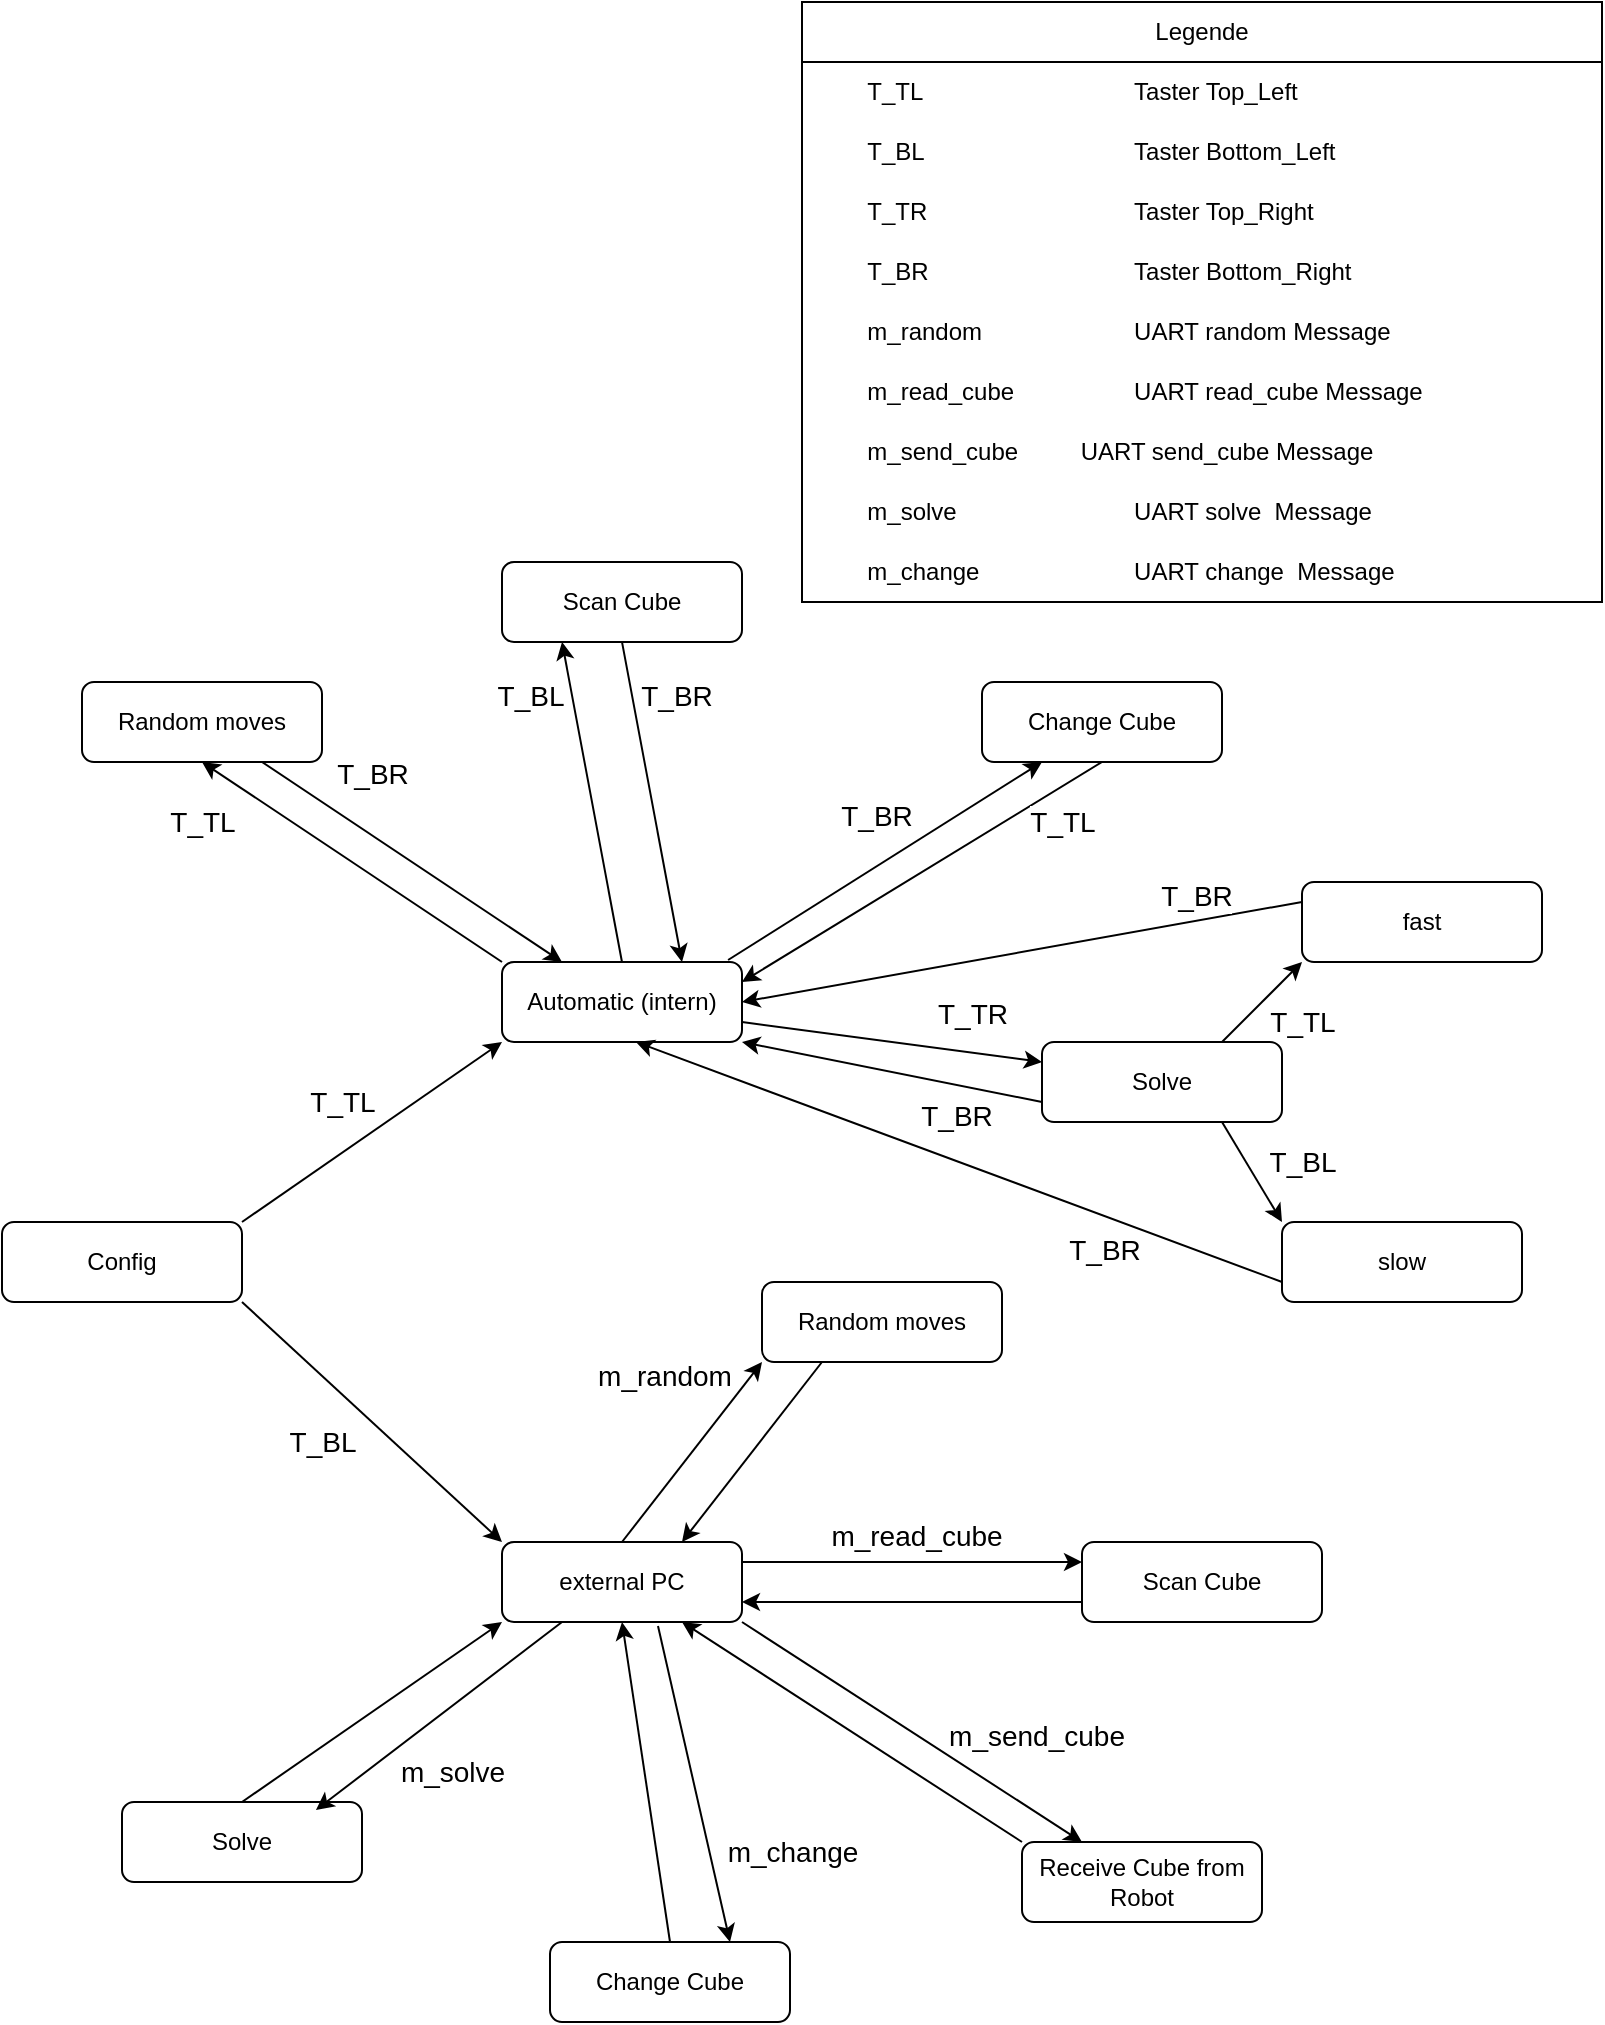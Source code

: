 <mxfile version="26.0.5">
  <diagram id="C5RBs43oDa-KdzZeNtuy" name="Page-1">
    <mxGraphModel dx="1562" dy="817" grid="1" gridSize="10" guides="1" tooltips="1" connect="1" arrows="1" fold="1" page="1" pageScale="1" pageWidth="827" pageHeight="1169" math="0" shadow="0">
      <root>
        <mxCell id="WIyWlLk6GJQsqaUBKTNV-0" />
        <mxCell id="WIyWlLk6GJQsqaUBKTNV-1" parent="WIyWlLk6GJQsqaUBKTNV-0" />
        <mxCell id="WIyWlLk6GJQsqaUBKTNV-3" value="Config" style="rounded=1;whiteSpace=wrap;html=1;fontSize=12;glass=0;strokeWidth=1;shadow=0;" parent="WIyWlLk6GJQsqaUBKTNV-1" vertex="1">
          <mxGeometry x="20" y="610" width="120" height="40" as="geometry" />
        </mxCell>
        <mxCell id="WIyWlLk6GJQsqaUBKTNV-7" value="Scan Cube" style="rounded=1;whiteSpace=wrap;html=1;fontSize=12;glass=0;strokeWidth=1;shadow=0;" parent="WIyWlLk6GJQsqaUBKTNV-1" vertex="1">
          <mxGeometry x="270" y="280" width="120" height="40" as="geometry" />
        </mxCell>
        <mxCell id="WIyWlLk6GJQsqaUBKTNV-11" value="Automatic (intern)" style="rounded=1;whiteSpace=wrap;html=1;fontSize=12;glass=0;strokeWidth=1;shadow=0;" parent="WIyWlLk6GJQsqaUBKTNV-1" vertex="1">
          <mxGeometry x="270" y="480" width="120" height="40" as="geometry" />
        </mxCell>
        <mxCell id="WIyWlLk6GJQsqaUBKTNV-12" value="Random moves" style="rounded=1;whiteSpace=wrap;html=1;fontSize=12;glass=0;strokeWidth=1;shadow=0;" parent="WIyWlLk6GJQsqaUBKTNV-1" vertex="1">
          <mxGeometry x="60" y="340" width="120" height="40" as="geometry" />
        </mxCell>
        <mxCell id="tl7rAXx4WuOvE04T2lpM-1" value="external PC" style="rounded=1;whiteSpace=wrap;html=1;fontSize=12;glass=0;strokeWidth=1;shadow=0;" parent="WIyWlLk6GJQsqaUBKTNV-1" vertex="1">
          <mxGeometry x="270" y="770" width="120" height="40" as="geometry" />
        </mxCell>
        <mxCell id="tl7rAXx4WuOvE04T2lpM-2" value="Solve" style="rounded=1;whiteSpace=wrap;html=1;fontSize=12;glass=0;strokeWidth=1;shadow=0;" parent="WIyWlLk6GJQsqaUBKTNV-1" vertex="1">
          <mxGeometry x="540" y="520" width="120" height="40" as="geometry" />
        </mxCell>
        <mxCell id="tl7rAXx4WuOvE04T2lpM-3" value="Random moves" style="rounded=1;whiteSpace=wrap;html=1;fontSize=12;glass=0;strokeWidth=1;shadow=0;" parent="WIyWlLk6GJQsqaUBKTNV-1" vertex="1">
          <mxGeometry x="400" y="640" width="120" height="40" as="geometry" />
        </mxCell>
        <mxCell id="tl7rAXx4WuOvE04T2lpM-4" value="Scan Cube" style="rounded=1;whiteSpace=wrap;html=1;fontSize=12;glass=0;strokeWidth=1;shadow=0;" parent="WIyWlLk6GJQsqaUBKTNV-1" vertex="1">
          <mxGeometry x="560" y="770" width="120" height="40" as="geometry" />
        </mxCell>
        <mxCell id="tl7rAXx4WuOvE04T2lpM-5" value="Receive Cube from Robot" style="rounded=1;whiteSpace=wrap;html=1;fontSize=12;glass=0;strokeWidth=1;shadow=0;" parent="WIyWlLk6GJQsqaUBKTNV-1" vertex="1">
          <mxGeometry x="530" y="920" width="120" height="40" as="geometry" />
        </mxCell>
        <mxCell id="tl7rAXx4WuOvE04T2lpM-6" value="Solve" style="rounded=1;whiteSpace=wrap;html=1;fontSize=12;glass=0;strokeWidth=1;shadow=0;" parent="WIyWlLk6GJQsqaUBKTNV-1" vertex="1">
          <mxGeometry x="80" y="900" width="120" height="40" as="geometry" />
        </mxCell>
        <mxCell id="tl7rAXx4WuOvE04T2lpM-14" value="" style="endArrow=classic;html=1;rounded=0;exitX=0.75;exitY=1;exitDx=0;exitDy=0;entryX=0;entryY=0;entryDx=0;entryDy=0;" parent="WIyWlLk6GJQsqaUBKTNV-1" target="tl7rAXx4WuOvE04T2lpM-1" edge="1">
          <mxGeometry width="50" height="50" relative="1" as="geometry">
            <mxPoint x="140" y="650" as="sourcePoint" />
            <mxPoint x="330" y="550" as="targetPoint" />
          </mxGeometry>
        </mxCell>
        <mxCell id="tl7rAXx4WuOvE04T2lpM-15" value="" style="endArrow=classic;html=1;rounded=0;exitX=0.75;exitY=0;exitDx=0;exitDy=0;entryX=0;entryY=1;entryDx=0;entryDy=0;" parent="WIyWlLk6GJQsqaUBKTNV-1" target="WIyWlLk6GJQsqaUBKTNV-11" edge="1">
          <mxGeometry width="50" height="50" relative="1" as="geometry">
            <mxPoint x="140" y="610" as="sourcePoint" />
            <mxPoint x="660" y="670" as="targetPoint" />
          </mxGeometry>
        </mxCell>
        <mxCell id="tl7rAXx4WuOvE04T2lpM-16" value="" style="endArrow=classic;html=1;rounded=0;exitX=0.5;exitY=0;exitDx=0;exitDy=0;entryX=0;entryY=1;entryDx=0;entryDy=0;" parent="WIyWlLk6GJQsqaUBKTNV-1" source="tl7rAXx4WuOvE04T2lpM-1" target="tl7rAXx4WuOvE04T2lpM-3" edge="1">
          <mxGeometry width="50" height="50" relative="1" as="geometry">
            <mxPoint x="270" y="650" as="sourcePoint" />
            <mxPoint x="350" y="750" as="targetPoint" />
          </mxGeometry>
        </mxCell>
        <mxCell id="tl7rAXx4WuOvE04T2lpM-17" value="" style="endArrow=classic;html=1;rounded=0;exitX=0.25;exitY=1;exitDx=0;exitDy=0;entryX=0.75;entryY=0;entryDx=0;entryDy=0;" parent="WIyWlLk6GJQsqaUBKTNV-1" source="tl7rAXx4WuOvE04T2lpM-3" target="tl7rAXx4WuOvE04T2lpM-1" edge="1">
          <mxGeometry width="50" height="50" relative="1" as="geometry">
            <mxPoint x="390" y="710" as="sourcePoint" />
            <mxPoint x="470" y="810" as="targetPoint" />
          </mxGeometry>
        </mxCell>
        <mxCell id="tl7rAXx4WuOvE04T2lpM-18" value="" style="endArrow=classic;html=1;rounded=0;exitX=1;exitY=0.25;exitDx=0;exitDy=0;entryX=0;entryY=0.25;entryDx=0;entryDy=0;" parent="WIyWlLk6GJQsqaUBKTNV-1" source="tl7rAXx4WuOvE04T2lpM-1" target="tl7rAXx4WuOvE04T2lpM-4" edge="1">
          <mxGeometry width="50" height="50" relative="1" as="geometry">
            <mxPoint x="220" y="700" as="sourcePoint" />
            <mxPoint x="300" y="800" as="targetPoint" />
          </mxGeometry>
        </mxCell>
        <mxCell id="tl7rAXx4WuOvE04T2lpM-19" value="" style="endArrow=classic;html=1;rounded=0;exitX=0;exitY=0.75;exitDx=0;exitDy=0;entryX=1;entryY=0.75;entryDx=0;entryDy=0;" parent="WIyWlLk6GJQsqaUBKTNV-1" source="tl7rAXx4WuOvE04T2lpM-4" target="tl7rAXx4WuOvE04T2lpM-1" edge="1">
          <mxGeometry width="50" height="50" relative="1" as="geometry">
            <mxPoint x="230" y="710" as="sourcePoint" />
            <mxPoint x="310" y="810" as="targetPoint" />
          </mxGeometry>
        </mxCell>
        <mxCell id="tl7rAXx4WuOvE04T2lpM-20" value="" style="endArrow=classic;html=1;rounded=0;exitX=1;exitY=1;exitDx=0;exitDy=0;entryX=0.25;entryY=0;entryDx=0;entryDy=0;" parent="WIyWlLk6GJQsqaUBKTNV-1" source="tl7rAXx4WuOvE04T2lpM-1" target="tl7rAXx4WuOvE04T2lpM-5" edge="1">
          <mxGeometry width="50" height="50" relative="1" as="geometry">
            <mxPoint x="240" y="720" as="sourcePoint" />
            <mxPoint x="320" y="820" as="targetPoint" />
          </mxGeometry>
        </mxCell>
        <mxCell id="tl7rAXx4WuOvE04T2lpM-21" value="" style="endArrow=classic;html=1;rounded=0;exitX=0;exitY=0;exitDx=0;exitDy=0;entryX=0.75;entryY=1;entryDx=0;entryDy=0;" parent="WIyWlLk6GJQsqaUBKTNV-1" source="tl7rAXx4WuOvE04T2lpM-5" target="tl7rAXx4WuOvE04T2lpM-1" edge="1">
          <mxGeometry width="50" height="50" relative="1" as="geometry">
            <mxPoint x="250" y="730" as="sourcePoint" />
            <mxPoint x="330" y="830" as="targetPoint" />
          </mxGeometry>
        </mxCell>
        <mxCell id="tl7rAXx4WuOvE04T2lpM-22" value="" style="endArrow=classic;html=1;rounded=0;exitX=0.25;exitY=1;exitDx=0;exitDy=0;entryX=0.808;entryY=0.1;entryDx=0;entryDy=0;entryPerimeter=0;" parent="WIyWlLk6GJQsqaUBKTNV-1" source="tl7rAXx4WuOvE04T2lpM-1" target="tl7rAXx4WuOvE04T2lpM-6" edge="1">
          <mxGeometry width="50" height="50" relative="1" as="geometry">
            <mxPoint x="260" y="740" as="sourcePoint" />
            <mxPoint x="340" y="840" as="targetPoint" />
          </mxGeometry>
        </mxCell>
        <mxCell id="tl7rAXx4WuOvE04T2lpM-23" value="" style="endArrow=classic;html=1;rounded=0;exitX=0.5;exitY=0;exitDx=0;exitDy=0;entryX=0;entryY=1;entryDx=0;entryDy=0;" parent="WIyWlLk6GJQsqaUBKTNV-1" source="tl7rAXx4WuOvE04T2lpM-6" target="tl7rAXx4WuOvE04T2lpM-1" edge="1">
          <mxGeometry width="50" height="50" relative="1" as="geometry">
            <mxPoint x="270" y="750" as="sourcePoint" />
            <mxPoint x="350" y="850" as="targetPoint" />
          </mxGeometry>
        </mxCell>
        <mxCell id="tl7rAXx4WuOvE04T2lpM-24" value="" style="endArrow=classic;html=1;rounded=0;exitX=0;exitY=0;exitDx=0;exitDy=0;entryX=0.5;entryY=1;entryDx=0;entryDy=0;" parent="WIyWlLk6GJQsqaUBKTNV-1" source="WIyWlLk6GJQsqaUBKTNV-11" target="WIyWlLk6GJQsqaUBKTNV-12" edge="1">
          <mxGeometry width="50" height="50" relative="1" as="geometry">
            <mxPoint x="310" y="600" as="sourcePoint" />
            <mxPoint x="390" y="780" as="targetPoint" />
          </mxGeometry>
        </mxCell>
        <mxCell id="tl7rAXx4WuOvE04T2lpM-31" value="&lt;font style=&quot;font-size: 14px;&quot;&gt;T_TL&lt;/font&gt;" style="edgeLabel;html=1;align=center;verticalAlign=middle;resizable=0;points=[];" parent="tl7rAXx4WuOvE04T2lpM-24" vertex="1" connectable="0">
          <mxGeometry x="0.207" y="3" relative="1" as="geometry">
            <mxPoint x="-58" y="-12" as="offset" />
          </mxGeometry>
        </mxCell>
        <mxCell id="tl7rAXx4WuOvE04T2lpM-25" value="" style="endArrow=classic;html=1;rounded=0;exitX=0.75;exitY=1;exitDx=0;exitDy=0;entryX=0.25;entryY=0;entryDx=0;entryDy=0;" parent="WIyWlLk6GJQsqaUBKTNV-1" source="WIyWlLk6GJQsqaUBKTNV-12" target="WIyWlLk6GJQsqaUBKTNV-11" edge="1">
          <mxGeometry width="50" height="50" relative="1" as="geometry">
            <mxPoint x="210" y="680" as="sourcePoint" />
            <mxPoint x="290" y="860" as="targetPoint" />
          </mxGeometry>
        </mxCell>
        <mxCell id="tl7rAXx4WuOvE04T2lpM-26" value="" style="endArrow=classic;html=1;rounded=0;exitX=0.5;exitY=0;exitDx=0;exitDy=0;entryX=0.25;entryY=1;entryDx=0;entryDy=0;" parent="WIyWlLk6GJQsqaUBKTNV-1" source="WIyWlLk6GJQsqaUBKTNV-11" target="WIyWlLk6GJQsqaUBKTNV-7" edge="1">
          <mxGeometry width="50" height="50" relative="1" as="geometry">
            <mxPoint x="310" y="580" as="sourcePoint" />
            <mxPoint x="390" y="760" as="targetPoint" />
          </mxGeometry>
        </mxCell>
        <mxCell id="tl7rAXx4WuOvE04T2lpM-27" value="" style="endArrow=classic;html=1;rounded=0;exitX=0.5;exitY=1;exitDx=0;exitDy=0;entryX=0.75;entryY=0;entryDx=0;entryDy=0;" parent="WIyWlLk6GJQsqaUBKTNV-1" source="WIyWlLk6GJQsqaUBKTNV-7" target="WIyWlLk6GJQsqaUBKTNV-11" edge="1">
          <mxGeometry width="50" height="50" relative="1" as="geometry">
            <mxPoint x="230" y="700" as="sourcePoint" />
            <mxPoint x="310" y="880" as="targetPoint" />
          </mxGeometry>
        </mxCell>
        <mxCell id="tl7rAXx4WuOvE04T2lpM-28" value="" style="endArrow=classic;html=1;rounded=0;exitX=1;exitY=0.75;exitDx=0;exitDy=0;entryX=0;entryY=0.25;entryDx=0;entryDy=0;" parent="WIyWlLk6GJQsqaUBKTNV-1" source="WIyWlLk6GJQsqaUBKTNV-11" target="tl7rAXx4WuOvE04T2lpM-2" edge="1">
          <mxGeometry width="50" height="50" relative="1" as="geometry">
            <mxPoint x="240" y="710" as="sourcePoint" />
            <mxPoint x="320" y="890" as="targetPoint" />
          </mxGeometry>
        </mxCell>
        <mxCell id="tl7rAXx4WuOvE04T2lpM-30" value="" style="endArrow=classic;html=1;rounded=0;exitX=0;exitY=0.75;exitDx=0;exitDy=0;entryX=1;entryY=1;entryDx=0;entryDy=0;" parent="WIyWlLk6GJQsqaUBKTNV-1" source="tl7rAXx4WuOvE04T2lpM-2" target="WIyWlLk6GJQsqaUBKTNV-11" edge="1">
          <mxGeometry width="50" height="50" relative="1" as="geometry">
            <mxPoint x="250" y="720" as="sourcePoint" />
            <mxPoint x="330" y="900" as="targetPoint" />
          </mxGeometry>
        </mxCell>
        <mxCell id="tl7rAXx4WuOvE04T2lpM-32" value="&lt;font style=&quot;font-size: 14px;&quot;&gt;T_BR&lt;/font&gt;" style="edgeLabel;html=1;align=center;verticalAlign=middle;resizable=0;points=[];" parent="WIyWlLk6GJQsqaUBKTNV-1" vertex="1" connectable="0">
          <mxGeometry x="200.002" y="390.003" as="geometry">
            <mxPoint x="5" y="-4" as="offset" />
          </mxGeometry>
        </mxCell>
        <mxCell id="tl7rAXx4WuOvE04T2lpM-33" value="&lt;font style=&quot;font-size: 14px;&quot;&gt;T_BR&lt;/font&gt;" style="edgeLabel;html=1;align=center;verticalAlign=middle;resizable=0;points=[];" parent="WIyWlLk6GJQsqaUBKTNV-1" vertex="1" connectable="0">
          <mxGeometry x="360.002" y="350.003" as="geometry">
            <mxPoint x="-3" y="-3" as="offset" />
          </mxGeometry>
        </mxCell>
        <mxCell id="tl7rAXx4WuOvE04T2lpM-34" value="&lt;font style=&quot;font-size: 14px;&quot;&gt;T_BR&lt;/font&gt;" style="edgeLabel;html=1;align=center;verticalAlign=middle;resizable=0;points=[];" parent="WIyWlLk6GJQsqaUBKTNV-1" vertex="1" connectable="0">
          <mxGeometry x="500.002" y="560.003" as="geometry">
            <mxPoint x="-3" y="-3" as="offset" />
          </mxGeometry>
        </mxCell>
        <mxCell id="tl7rAXx4WuOvE04T2lpM-35" value="&lt;font style=&quot;font-size: 14px;&quot;&gt;T_BL&lt;/font&gt;" style="edgeLabel;html=1;align=center;verticalAlign=middle;resizable=0;points=[];" parent="WIyWlLk6GJQsqaUBKTNV-1" vertex="1" connectable="0">
          <mxGeometry x="290.002" y="350.003" as="geometry">
            <mxPoint x="-6" y="-3" as="offset" />
          </mxGeometry>
        </mxCell>
        <mxCell id="tl7rAXx4WuOvE04T2lpM-36" value="&lt;font style=&quot;font-size: 14px;&quot;&gt;T_TR&lt;/font&gt;" style="edgeLabel;html=1;align=center;verticalAlign=middle;resizable=0;points=[];" parent="WIyWlLk6GJQsqaUBKTNV-1" vertex="1" connectable="0">
          <mxGeometry x="500.002" y="510.003" as="geometry">
            <mxPoint x="5" y="-4" as="offset" />
          </mxGeometry>
        </mxCell>
        <mxCell id="tl7rAXx4WuOvE04T2lpM-37" value="&lt;font style=&quot;font-size: 14px;&quot;&gt;m_random&lt;/font&gt;" style="edgeLabel;html=1;align=center;verticalAlign=middle;resizable=0;points=[];" parent="WIyWlLk6GJQsqaUBKTNV-1" vertex="1" connectable="0">
          <mxGeometry x="354.002" y="690.003" as="geometry">
            <mxPoint x="-3" y="-3" as="offset" />
          </mxGeometry>
        </mxCell>
        <mxCell id="tl7rAXx4WuOvE04T2lpM-38" value="&lt;font style=&quot;font-size: 14px;&quot;&gt;m_read_cube&lt;/font&gt;" style="edgeLabel;html=1;align=center;verticalAlign=middle;resizable=0;points=[];" parent="WIyWlLk6GJQsqaUBKTNV-1" vertex="1" connectable="0">
          <mxGeometry x="480.002" y="770.003" as="geometry">
            <mxPoint x="-3" y="-3" as="offset" />
          </mxGeometry>
        </mxCell>
        <mxCell id="tl7rAXx4WuOvE04T2lpM-39" value="&lt;font style=&quot;font-size: 14px;&quot;&gt;m_send_cube&lt;/font&gt;" style="edgeLabel;html=1;align=center;verticalAlign=middle;resizable=0;points=[];" parent="WIyWlLk6GJQsqaUBKTNV-1" vertex="1" connectable="0">
          <mxGeometry x="540.002" y="870.003" as="geometry">
            <mxPoint x="-3" y="-3" as="offset" />
          </mxGeometry>
        </mxCell>
        <mxCell id="tl7rAXx4WuOvE04T2lpM-40" value="&lt;font style=&quot;font-size: 14px;&quot;&gt;m_solve&lt;/font&gt;" style="edgeLabel;html=1;align=center;verticalAlign=middle;resizable=0;points=[];" parent="WIyWlLk6GJQsqaUBKTNV-1" vertex="1" connectable="0">
          <mxGeometry x="250.002" y="890.003" as="geometry">
            <mxPoint x="-5" y="-5" as="offset" />
          </mxGeometry>
        </mxCell>
        <mxCell id="tl7rAXx4WuOvE04T2lpM-47" value="Legende" style="swimlane;fontStyle=0;childLayout=stackLayout;horizontal=1;startSize=30;horizontalStack=0;resizeParent=1;resizeParentMax=0;resizeLast=0;collapsible=1;marginBottom=0;whiteSpace=wrap;html=1;" parent="WIyWlLk6GJQsqaUBKTNV-1" vertex="1">
          <mxGeometry x="420" width="400" height="300" as="geometry">
            <mxRectangle x="610" y="525" width="90" height="30" as="alternateBounds" />
          </mxGeometry>
        </mxCell>
        <mxCell id="tl7rAXx4WuOvE04T2lpM-48" value="&lt;span style=&quot;white-space: pre;&quot;&gt;&#x9;&lt;/span&gt;T_TL&lt;span style=&quot;white-space: pre;&quot;&gt;&#x9;&lt;/span&gt;&lt;span style=&quot;white-space: pre;&quot;&gt;&#x9;&lt;/span&gt;&lt;span style=&quot;white-space: pre;&quot;&gt;&#x9;&lt;/span&gt;&lt;span style=&quot;white-space: pre;&quot;&gt;&#x9;&lt;/span&gt;Taster Top_Left" style="text;strokeColor=none;fillColor=none;align=left;verticalAlign=middle;spacingLeft=4;spacingRight=4;overflow=hidden;points=[[0,0.5],[1,0.5]];portConstraint=eastwest;rotatable=0;whiteSpace=wrap;html=1;" parent="tl7rAXx4WuOvE04T2lpM-47" vertex="1">
          <mxGeometry y="30" width="400" height="30" as="geometry" />
        </mxCell>
        <mxCell id="tl7rAXx4WuOvE04T2lpM-49" value="&lt;span style=&quot;white-space: pre;&quot;&gt;&#x9;&lt;/span&gt;T_BL&lt;span style=&quot;white-space: pre;&quot;&gt;&#x9;&lt;/span&gt;&lt;span style=&quot;white-space: pre;&quot;&gt;&#x9;&lt;span style=&quot;white-space: pre;&quot;&gt;&#x9;&lt;/span&gt;&lt;span style=&quot;white-space: pre;&quot;&gt;&#x9;&lt;/span&gt;&lt;/span&gt;Taster Bottom_Left" style="text;strokeColor=none;fillColor=none;align=left;verticalAlign=middle;spacingLeft=4;spacingRight=4;overflow=hidden;points=[[0,0.5],[1,0.5]];portConstraint=eastwest;rotatable=0;whiteSpace=wrap;html=1;" parent="tl7rAXx4WuOvE04T2lpM-47" vertex="1">
          <mxGeometry y="60" width="400" height="30" as="geometry" />
        </mxCell>
        <mxCell id="tl7rAXx4WuOvE04T2lpM-51" value="&lt;span style=&quot;white-space: pre;&quot;&gt;&#x9;&lt;/span&gt;T_TR&lt;span style=&quot;white-space: pre;&quot;&gt;&#x9;&lt;/span&gt;&lt;span style=&quot;white-space: pre;&quot;&gt;&#x9;&lt;span style=&quot;white-space: pre;&quot;&gt;&#x9;&lt;/span&gt;&lt;span style=&quot;white-space: pre;&quot;&gt;&#x9;&lt;/span&gt;&lt;/span&gt;Taster Top_Right" style="text;strokeColor=none;fillColor=none;align=left;verticalAlign=middle;spacingLeft=4;spacingRight=4;overflow=hidden;points=[[0,0.5],[1,0.5]];portConstraint=eastwest;rotatable=0;whiteSpace=wrap;html=1;" parent="tl7rAXx4WuOvE04T2lpM-47" vertex="1">
          <mxGeometry y="90" width="400" height="30" as="geometry" />
        </mxCell>
        <mxCell id="tl7rAXx4WuOvE04T2lpM-50" value="&lt;span style=&quot;white-space: pre;&quot;&gt;&#x9;&lt;/span&gt;T_BR&lt;span style=&quot;white-space: pre;&quot;&gt;&#x9;&lt;/span&gt;&lt;span style=&quot;white-space: pre;&quot;&gt;&#x9;&lt;span style=&quot;white-space: pre;&quot;&gt;&#x9;&lt;/span&gt;&lt;span style=&quot;white-space: pre;&quot;&gt;&#x9;&lt;/span&gt;&lt;/span&gt;Taster Bottom_Right" style="text;strokeColor=none;fillColor=none;align=left;verticalAlign=middle;spacingLeft=4;spacingRight=4;overflow=hidden;points=[[0,0.5],[1,0.5]];portConstraint=eastwest;rotatable=0;whiteSpace=wrap;html=1;" parent="tl7rAXx4WuOvE04T2lpM-47" vertex="1">
          <mxGeometry y="120" width="400" height="30" as="geometry" />
        </mxCell>
        <mxCell id="tl7rAXx4WuOvE04T2lpM-53" value="&lt;span style=&quot;white-space: pre;&quot;&gt;&#x9;&lt;/span&gt;m_random&lt;span style=&quot;white-space: pre;&quot;&gt;&#x9;&lt;/span&gt;&lt;span style=&quot;white-space: pre;&quot;&gt;&#x9;&lt;span style=&quot;white-space: pre;&quot;&gt;&#x9;&lt;/span&gt;&lt;/span&gt;UART random Message" style="text;strokeColor=none;fillColor=none;align=left;verticalAlign=middle;spacingLeft=4;spacingRight=4;overflow=hidden;points=[[0,0.5],[1,0.5]];portConstraint=eastwest;rotatable=0;whiteSpace=wrap;html=1;" parent="tl7rAXx4WuOvE04T2lpM-47" vertex="1">
          <mxGeometry y="150" width="400" height="30" as="geometry" />
        </mxCell>
        <mxCell id="tl7rAXx4WuOvE04T2lpM-54" value="&lt;span style=&quot;white-space: pre;&quot;&gt;&#x9;&lt;/span&gt;m_read_cube&lt;span style=&quot;white-space: pre;&quot;&gt;&#x9;&lt;/span&gt;&lt;span style=&quot;white-space: pre;&quot;&gt;&#x9;&lt;/span&gt;&lt;span style=&quot;white-space: pre;&quot;&gt;&#x9;&lt;/span&gt;UART read_cube Message&lt;span style=&quot;white-space: pre;&quot;&gt;&#x9;&lt;/span&gt;&lt;span style=&quot;white-space: pre;&quot;&gt;&#x9;&lt;/span&gt;&lt;span style=&quot;white-space: pre;&quot;&gt;&#x9;&lt;/span&gt;" style="text;strokeColor=none;fillColor=none;align=left;verticalAlign=middle;spacingLeft=4;spacingRight=4;overflow=hidden;points=[[0,0.5],[1,0.5]];portConstraint=eastwest;rotatable=0;whiteSpace=wrap;html=1;" parent="tl7rAXx4WuOvE04T2lpM-47" vertex="1">
          <mxGeometry y="180" width="400" height="30" as="geometry" />
        </mxCell>
        <mxCell id="tl7rAXx4WuOvE04T2lpM-55" value="&lt;span style=&quot;white-space: pre;&quot;&gt;&#x9;&lt;/span&gt;m_send_cube&lt;span style=&quot;white-space: pre;&quot;&gt;&#x9;&lt;/span&gt;&lt;span style=&quot;white-space: pre;&quot;&gt;&#x9;&lt;/span&gt;UART send_cube Message&lt;span style=&quot;white-space: pre;&quot;&gt;&#x9;&lt;/span&gt;&lt;span style=&quot;white-space: pre;&quot;&gt;&#x9;&lt;/span&gt;&lt;span style=&quot;white-space: pre;&quot;&gt;&#x9;&lt;/span&gt;" style="text;strokeColor=none;fillColor=none;align=left;verticalAlign=middle;spacingLeft=4;spacingRight=4;overflow=hidden;points=[[0,0.5],[1,0.5]];portConstraint=eastwest;rotatable=0;whiteSpace=wrap;html=1;" parent="tl7rAXx4WuOvE04T2lpM-47" vertex="1">
          <mxGeometry y="210" width="400" height="30" as="geometry" />
        </mxCell>
        <mxCell id="tl7rAXx4WuOvE04T2lpM-56" value="&lt;span style=&quot;white-space: pre;&quot;&gt;&#x9;&lt;/span&gt;m_solve&lt;span style=&quot;white-space: pre;&quot;&gt;&#x9;&lt;/span&gt;&lt;span style=&quot;white-space: pre;&quot;&gt;&#x9;&lt;/span&gt;&lt;span style=&quot;white-space: pre;&quot;&gt;&#x9;&lt;/span&gt;&lt;span style=&quot;white-space: pre;&quot;&gt;&#x9;&lt;/span&gt;UART solve&amp;nbsp; Message&lt;span style=&quot;white-space: pre;&quot;&gt;&#x9;&lt;/span&gt;&lt;span style=&quot;white-space: pre;&quot;&gt;&#x9;&lt;/span&gt;&lt;span style=&quot;white-space: pre;&quot;&gt;&#x9;&lt;/span&gt;" style="text;strokeColor=none;fillColor=none;align=left;verticalAlign=middle;spacingLeft=4;spacingRight=4;overflow=hidden;points=[[0,0.5],[1,0.5]];portConstraint=eastwest;rotatable=0;whiteSpace=wrap;html=1;" parent="tl7rAXx4WuOvE04T2lpM-47" vertex="1">
          <mxGeometry y="240" width="400" height="30" as="geometry" />
        </mxCell>
        <mxCell id="jD9niXzrMYFi1hWPDR_P-0" value="&lt;span style=&quot;white-space: pre;&quot;&gt;&#x9;&lt;/span&gt;m_change&lt;span style=&quot;white-space: pre;&quot;&gt;&#x9;&lt;/span&gt;&lt;span style=&quot;white-space: pre;&quot;&gt;&#x9;&lt;/span&gt;&lt;span style=&quot;white-space: pre;&quot;&gt;&#x9;&lt;/span&gt;UART change&amp;nbsp; Message&lt;span style=&quot;white-space: pre;&quot;&gt;&#x9;&lt;/span&gt;&lt;span style=&quot;white-space: pre;&quot;&gt;&#x9;&lt;/span&gt;&lt;span style=&quot;white-space: pre;&quot;&gt;&#x9;&lt;/span&gt;" style="text;strokeColor=none;fillColor=none;align=left;verticalAlign=middle;spacingLeft=4;spacingRight=4;overflow=hidden;points=[[0,0.5],[1,0.5]];portConstraint=eastwest;rotatable=0;whiteSpace=wrap;html=1;" parent="tl7rAXx4WuOvE04T2lpM-47" vertex="1">
          <mxGeometry y="270" width="400" height="30" as="geometry" />
        </mxCell>
        <mxCell id="tl7rAXx4WuOvE04T2lpM-57" value="&lt;font style=&quot;font-size: 14px;&quot;&gt;T_TL&lt;/font&gt;" style="edgeLabel;html=1;align=center;verticalAlign=middle;resizable=0;points=[];" parent="WIyWlLk6GJQsqaUBKTNV-1" vertex="1" connectable="0">
          <mxGeometry x="190.002" y="550.003" as="geometry" />
        </mxCell>
        <mxCell id="tl7rAXx4WuOvE04T2lpM-58" value="&lt;font style=&quot;font-size: 14px;&quot;&gt;T_BL&lt;/font&gt;" style="edgeLabel;html=1;align=center;verticalAlign=middle;resizable=0;points=[];" parent="WIyWlLk6GJQsqaUBKTNV-1" vertex="1" connectable="0">
          <mxGeometry x="180.002" y="720.003" as="geometry" />
        </mxCell>
        <mxCell id="tl7rAXx4WuOvE04T2lpM-59" value="fast" style="rounded=1;whiteSpace=wrap;html=1;fontSize=12;glass=0;strokeWidth=1;shadow=0;" parent="WIyWlLk6GJQsqaUBKTNV-1" vertex="1">
          <mxGeometry x="670" y="440" width="120" height="40" as="geometry" />
        </mxCell>
        <mxCell id="tl7rAXx4WuOvE04T2lpM-60" value="slow" style="rounded=1;whiteSpace=wrap;html=1;fontSize=12;glass=0;strokeWidth=1;shadow=0;" parent="WIyWlLk6GJQsqaUBKTNV-1" vertex="1">
          <mxGeometry x="660" y="610" width="120" height="40" as="geometry" />
        </mxCell>
        <mxCell id="tl7rAXx4WuOvE04T2lpM-61" value="" style="endArrow=classic;html=1;rounded=0;exitX=0.75;exitY=0;exitDx=0;exitDy=0;entryX=0;entryY=1;entryDx=0;entryDy=0;" parent="WIyWlLk6GJQsqaUBKTNV-1" source="tl7rAXx4WuOvE04T2lpM-2" target="tl7rAXx4WuOvE04T2lpM-59" edge="1">
          <mxGeometry width="50" height="50" relative="1" as="geometry">
            <mxPoint x="360" y="530" as="sourcePoint" />
            <mxPoint x="460" y="410" as="targetPoint" />
          </mxGeometry>
        </mxCell>
        <mxCell id="tl7rAXx4WuOvE04T2lpM-62" value="" style="endArrow=classic;html=1;rounded=0;exitX=0;exitY=0.25;exitDx=0;exitDy=0;entryX=1;entryY=0.5;entryDx=0;entryDy=0;entryPerimeter=0;" parent="WIyWlLk6GJQsqaUBKTNV-1" source="tl7rAXx4WuOvE04T2lpM-59" target="WIyWlLk6GJQsqaUBKTNV-11" edge="1">
          <mxGeometry width="50" height="50" relative="1" as="geometry">
            <mxPoint x="370" y="540" as="sourcePoint" />
            <mxPoint x="470" y="420" as="targetPoint" />
          </mxGeometry>
        </mxCell>
        <mxCell id="tl7rAXx4WuOvE04T2lpM-63" value="" style="endArrow=classic;html=1;rounded=0;exitX=0.75;exitY=1;exitDx=0;exitDy=0;" parent="WIyWlLk6GJQsqaUBKTNV-1" source="tl7rAXx4WuOvE04T2lpM-2" edge="1">
          <mxGeometry width="50" height="50" relative="1" as="geometry">
            <mxPoint x="380" y="550" as="sourcePoint" />
            <mxPoint x="660" y="610" as="targetPoint" />
          </mxGeometry>
        </mxCell>
        <mxCell id="tl7rAXx4WuOvE04T2lpM-64" value="" style="endArrow=classic;html=1;rounded=0;exitX=0;exitY=0.75;exitDx=0;exitDy=0;entryX=0.558;entryY=1;entryDx=0;entryDy=0;entryPerimeter=0;" parent="WIyWlLk6GJQsqaUBKTNV-1" source="tl7rAXx4WuOvE04T2lpM-60" target="WIyWlLk6GJQsqaUBKTNV-11" edge="1">
          <mxGeometry width="50" height="50" relative="1" as="geometry">
            <mxPoint x="390" y="560" as="sourcePoint" />
            <mxPoint x="490" y="440" as="targetPoint" />
          </mxGeometry>
        </mxCell>
        <mxCell id="tl7rAXx4WuOvE04T2lpM-65" value="&lt;font style=&quot;font-size: 14px;&quot;&gt;T_TL&lt;/font&gt;" style="edgeLabel;html=1;align=center;verticalAlign=middle;resizable=0;points=[];" parent="WIyWlLk6GJQsqaUBKTNV-1" vertex="1" connectable="0">
          <mxGeometry x="670.002" y="510.003" as="geometry" />
        </mxCell>
        <mxCell id="tl7rAXx4WuOvE04T2lpM-66" value="&lt;font style=&quot;font-size: 14px;&quot;&gt;T_BR&lt;/font&gt;" style="edgeLabel;html=1;align=center;verticalAlign=middle;resizable=0;points=[];" parent="WIyWlLk6GJQsqaUBKTNV-1" vertex="1" connectable="0">
          <mxGeometry x="620.002" y="450.003" as="geometry">
            <mxPoint x="-3" y="-3" as="offset" />
          </mxGeometry>
        </mxCell>
        <mxCell id="tl7rAXx4WuOvE04T2lpM-67" value="&lt;font style=&quot;font-size: 14px;&quot;&gt;T_BR&lt;/font&gt;" style="edgeLabel;html=1;align=center;verticalAlign=middle;resizable=0;points=[];" parent="WIyWlLk6GJQsqaUBKTNV-1" vertex="1" connectable="0">
          <mxGeometry x="630.002" y="640.003" as="geometry">
            <mxPoint x="-59" y="-16" as="offset" />
          </mxGeometry>
        </mxCell>
        <mxCell id="tl7rAXx4WuOvE04T2lpM-68" value="&lt;font style=&quot;font-size: 14px;&quot;&gt;T_BL&lt;/font&gt;" style="edgeLabel;html=1;align=center;verticalAlign=middle;resizable=0;points=[];" parent="WIyWlLk6GJQsqaUBKTNV-1" vertex="1" connectable="0">
          <mxGeometry x="670.002" y="580.003" as="geometry" />
        </mxCell>
        <mxCell id="jD9niXzrMYFi1hWPDR_P-1" value="Change Cube" style="rounded=1;whiteSpace=wrap;html=1;fontSize=12;glass=0;strokeWidth=1;shadow=0;" parent="WIyWlLk6GJQsqaUBKTNV-1" vertex="1">
          <mxGeometry x="294" y="970" width="120" height="40" as="geometry" />
        </mxCell>
        <mxCell id="jD9niXzrMYFi1hWPDR_P-2" value="" style="endArrow=classic;html=1;rounded=0;exitX=0.65;exitY=1.05;exitDx=0;exitDy=0;entryX=0.75;entryY=0;entryDx=0;entryDy=0;exitPerimeter=0;" parent="WIyWlLk6GJQsqaUBKTNV-1" source="tl7rAXx4WuOvE04T2lpM-1" target="jD9niXzrMYFi1hWPDR_P-1" edge="1">
          <mxGeometry width="50" height="50" relative="1" as="geometry">
            <mxPoint x="305" y="850" as="sourcePoint" />
            <mxPoint x="455" y="970" as="targetPoint" />
          </mxGeometry>
        </mxCell>
        <mxCell id="jD9niXzrMYFi1hWPDR_P-3" value="" style="endArrow=classic;html=1;rounded=0;exitX=0.5;exitY=0;exitDx=0;exitDy=0;entryX=0.5;entryY=1;entryDx=0;entryDy=0;" parent="WIyWlLk6GJQsqaUBKTNV-1" source="jD9niXzrMYFi1hWPDR_P-1" target="tl7rAXx4WuOvE04T2lpM-1" edge="1">
          <mxGeometry width="50" height="50" relative="1" as="geometry">
            <mxPoint x="488.5" y="970" as="sourcePoint" />
            <mxPoint x="338.5" y="850" as="targetPoint" />
          </mxGeometry>
        </mxCell>
        <mxCell id="jD9niXzrMYFi1hWPDR_P-4" value="&lt;font style=&quot;font-size: 14px;&quot;&gt;m_change&lt;/font&gt;" style="edgeLabel;html=1;align=center;verticalAlign=middle;resizable=0;points=[];" parent="WIyWlLk6GJQsqaUBKTNV-1" vertex="1" connectable="0">
          <mxGeometry x="420.002" y="930.003" as="geometry">
            <mxPoint x="-5" y="-5" as="offset" />
          </mxGeometry>
        </mxCell>
        <mxCell id="jD9niXzrMYFi1hWPDR_P-5" value="Change Cube" style="rounded=1;whiteSpace=wrap;html=1;fontSize=12;glass=0;strokeWidth=1;shadow=0;" parent="WIyWlLk6GJQsqaUBKTNV-1" vertex="1">
          <mxGeometry x="510" y="340" width="120" height="40" as="geometry" />
        </mxCell>
        <mxCell id="jD9niXzrMYFi1hWPDR_P-6" value="" style="endArrow=classic;html=1;rounded=0;exitX=0.942;exitY=-0.025;exitDx=0;exitDy=0;entryX=0.25;entryY=1;entryDx=0;entryDy=0;exitPerimeter=0;" parent="WIyWlLk6GJQsqaUBKTNV-1" source="WIyWlLk6GJQsqaUBKTNV-11" target="jD9niXzrMYFi1hWPDR_P-5" edge="1">
          <mxGeometry width="50" height="50" relative="1" as="geometry">
            <mxPoint x="450" y="470" as="sourcePoint" />
            <mxPoint x="520" y="400" as="targetPoint" />
          </mxGeometry>
        </mxCell>
        <mxCell id="jD9niXzrMYFi1hWPDR_P-7" value="" style="endArrow=classic;html=1;rounded=0;exitX=0.5;exitY=1;exitDx=0;exitDy=0;entryX=1;entryY=0.25;entryDx=0;entryDy=0;" parent="WIyWlLk6GJQsqaUBKTNV-1" source="jD9niXzrMYFi1hWPDR_P-5" target="WIyWlLk6GJQsqaUBKTNV-11" edge="1">
          <mxGeometry width="50" height="50" relative="1" as="geometry">
            <mxPoint x="500" y="360" as="sourcePoint" />
            <mxPoint x="530" y="520" as="targetPoint" />
          </mxGeometry>
        </mxCell>
        <mxCell id="jD9niXzrMYFi1hWPDR_P-8" value="&lt;font style=&quot;font-size: 14px;&quot;&gt;T_BR&lt;/font&gt;" style="edgeLabel;html=1;align=center;verticalAlign=middle;resizable=0;points=[];" parent="WIyWlLk6GJQsqaUBKTNV-1" vertex="1" connectable="0">
          <mxGeometry x="460.002" y="410.003" as="geometry">
            <mxPoint x="-3" y="-3" as="offset" />
          </mxGeometry>
        </mxCell>
        <mxCell id="jD9niXzrMYFi1hWPDR_P-9" value="&lt;font style=&quot;font-size: 14px;&quot;&gt;T_TL&lt;/font&gt;" style="edgeLabel;html=1;align=center;verticalAlign=middle;resizable=0;points=[];" parent="WIyWlLk6GJQsqaUBKTNV-1" vertex="1" connectable="0">
          <mxGeometry x="550.002" y="410.004" as="geometry" />
        </mxCell>
      </root>
    </mxGraphModel>
  </diagram>
</mxfile>
